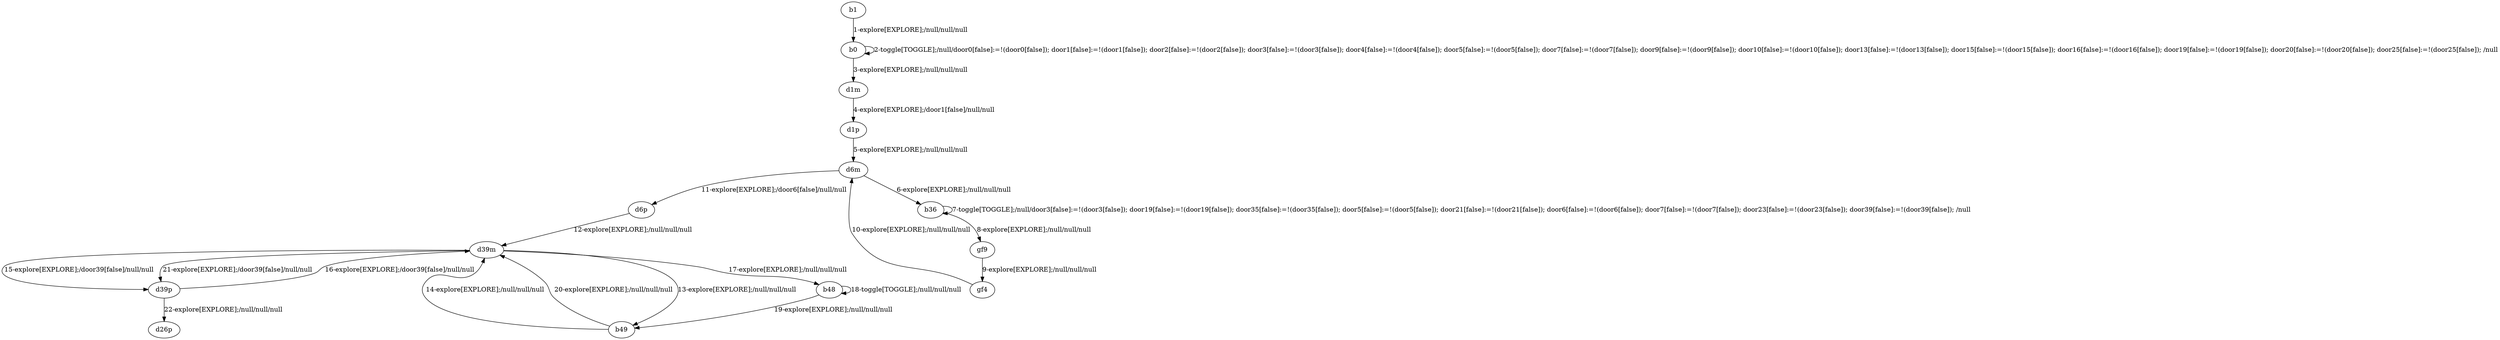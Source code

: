 # Total number of goals covered by this test: 1
# d39p --> d39m

digraph g {
"b1" -> "b0" [label = "1-explore[EXPLORE];/null/null/null"];
"b0" -> "b0" [label = "2-toggle[TOGGLE];/null/door0[false]:=!(door0[false]); door1[false]:=!(door1[false]); door2[false]:=!(door2[false]); door3[false]:=!(door3[false]); door4[false]:=!(door4[false]); door5[false]:=!(door5[false]); door7[false]:=!(door7[false]); door9[false]:=!(door9[false]); door10[false]:=!(door10[false]); door13[false]:=!(door13[false]); door15[false]:=!(door15[false]); door16[false]:=!(door16[false]); door19[false]:=!(door19[false]); door20[false]:=!(door20[false]); door25[false]:=!(door25[false]); /null"];
"b0" -> "d1m" [label = "3-explore[EXPLORE];/null/null/null"];
"d1m" -> "d1p" [label = "4-explore[EXPLORE];/door1[false]/null/null"];
"d1p" -> "d6m" [label = "5-explore[EXPLORE];/null/null/null"];
"d6m" -> "b36" [label = "6-explore[EXPLORE];/null/null/null"];
"b36" -> "b36" [label = "7-toggle[TOGGLE];/null/door3[false]:=!(door3[false]); door19[false]:=!(door19[false]); door35[false]:=!(door35[false]); door5[false]:=!(door5[false]); door21[false]:=!(door21[false]); door6[false]:=!(door6[false]); door7[false]:=!(door7[false]); door23[false]:=!(door23[false]); door39[false]:=!(door39[false]); /null"];
"b36" -> "gf9" [label = "8-explore[EXPLORE];/null/null/null"];
"gf9" -> "gf4" [label = "9-explore[EXPLORE];/null/null/null"];
"gf4" -> "d6m" [label = "10-explore[EXPLORE];/null/null/null"];
"d6m" -> "d6p" [label = "11-explore[EXPLORE];/door6[false]/null/null"];
"d6p" -> "d39m" [label = "12-explore[EXPLORE];/null/null/null"];
"d39m" -> "b49" [label = "13-explore[EXPLORE];/null/null/null"];
"b49" -> "d39m" [label = "14-explore[EXPLORE];/null/null/null"];
"d39m" -> "d39p" [label = "15-explore[EXPLORE];/door39[false]/null/null"];
"d39p" -> "d39m" [label = "16-explore[EXPLORE];/door39[false]/null/null"];
"d39m" -> "b48" [label = "17-explore[EXPLORE];/null/null/null"];
"b48" -> "b48" [label = "18-toggle[TOGGLE];/null/null/null"];
"b48" -> "b49" [label = "19-explore[EXPLORE];/null/null/null"];
"b49" -> "d39m" [label = "20-explore[EXPLORE];/null/null/null"];
"d39m" -> "d39p" [label = "21-explore[EXPLORE];/door39[false]/null/null"];
"d39p" -> "d26p" [label = "22-explore[EXPLORE];/null/null/null"];
}